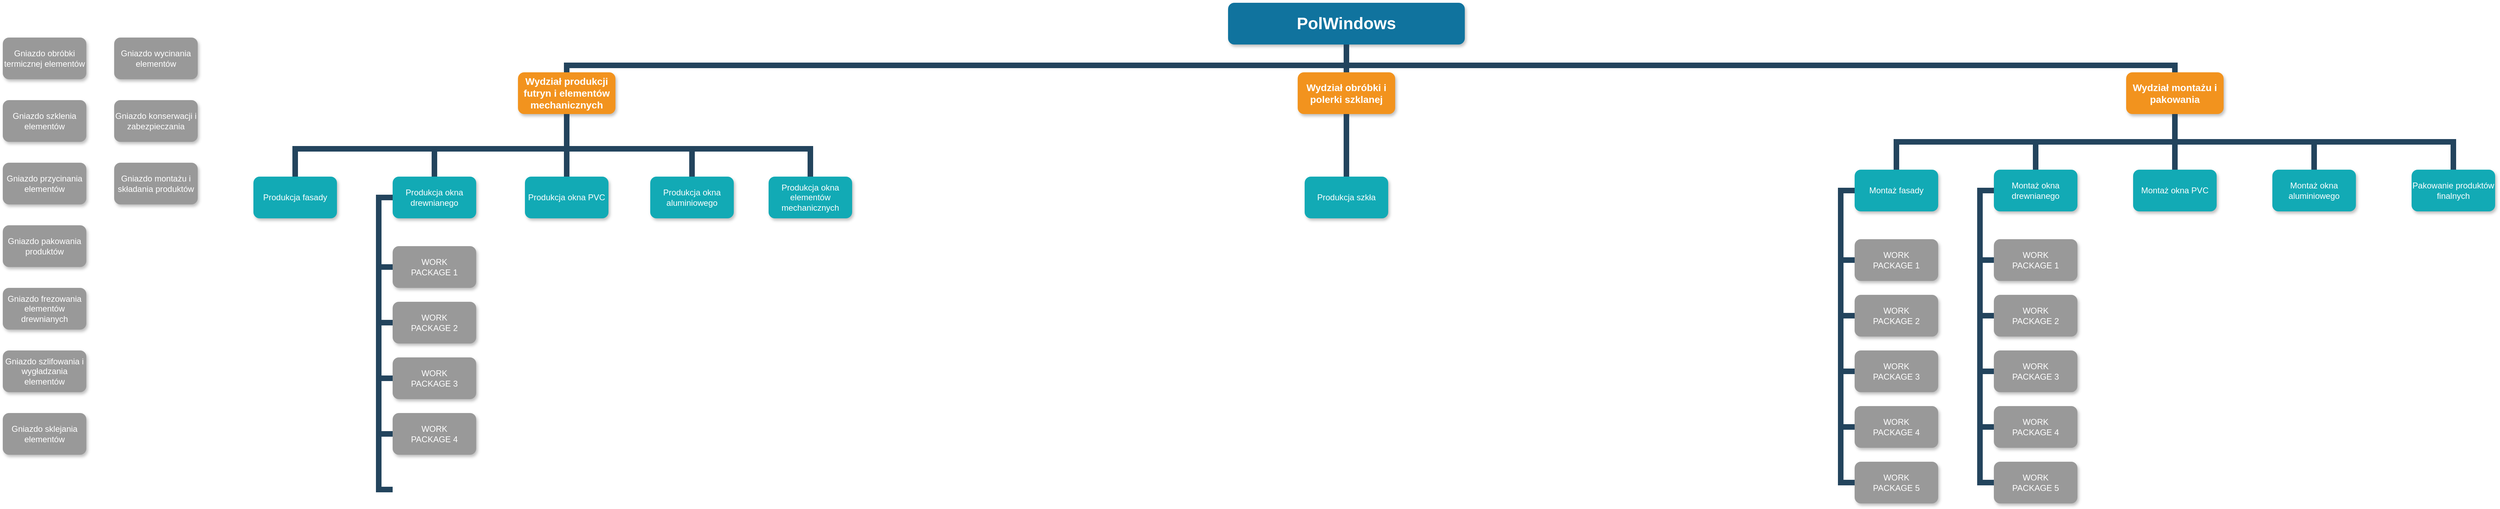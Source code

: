<mxfile version="17.1.2" type="github">
  <diagram name="Page-1" id="64c3da0e-402f-94eb-ee01-a36477274f13">
    <mxGraphModel dx="2354" dy="662" grid="1" gridSize="10" guides="1" tooltips="1" connect="1" arrows="1" fold="1" page="1" pageScale="1" pageWidth="1169" pageHeight="826" background="none" math="0" shadow="0">
      <root>
        <mxCell id="0" />
        <mxCell id="1" parent="0" />
        <mxCell id="2" value="PolWindows" style="whiteSpace=wrap;rounded=1;shadow=1;fillColor=#10739E;strokeColor=none;fontColor=#FFFFFF;fontStyle=1;fontSize=24" parent="1" vertex="1">
          <mxGeometry x="1000" y="50" width="340" height="60" as="geometry" />
        </mxCell>
        <mxCell id="3" value="Wydział produkcji futryn i elementów mechanicznych" style="whiteSpace=wrap;rounded=1;fillColor=#F2931E;strokeColor=none;shadow=1;fontColor=#FFFFFF;fontStyle=1;fontSize=14" parent="1" vertex="1">
          <mxGeometry x="-20" y="150.0" width="140" height="60" as="geometry" />
        </mxCell>
        <mxCell id="4" value="Wydział obróbki i polerki szklanej" style="whiteSpace=wrap;rounded=1;fillColor=#F2931E;strokeColor=none;shadow=1;fontColor=#FFFFFF;fontStyle=1;fontSize=14" parent="1" vertex="1">
          <mxGeometry x="1100" y="150.0" width="140" height="60" as="geometry" />
        </mxCell>
        <mxCell id="6" value="Wydział montażu i pakowania" style="whiteSpace=wrap;rounded=1;fillColor=#F2931E;strokeColor=none;shadow=1;fontColor=#FFFFFF;fontStyle=1;fontSize=14" parent="1" vertex="1">
          <mxGeometry x="2290" y="150.0" width="140" height="60" as="geometry" />
        </mxCell>
        <mxCell id="10" value="Produkcja fasady" style="whiteSpace=wrap;rounded=1;fillColor=#12AAB5;strokeColor=none;shadow=1;fontColor=#FFFFFF;" parent="1" vertex="1">
          <mxGeometry x="-400" y="300.0" width="120" height="60" as="geometry" />
        </mxCell>
        <mxCell id="12" value="Produkcja okna drewnianego" style="whiteSpace=wrap;rounded=1;fillColor=#12AAB5;strokeColor=none;shadow=1;fontColor=#FFFFFF;" parent="1" vertex="1">
          <mxGeometry x="-200" y="300.0" width="120" height="60" as="geometry" />
        </mxCell>
        <mxCell id="23" value="Gniazdo obróbki termicznej elementów" style="whiteSpace=wrap;rounded=1;fillColor=#999999;strokeColor=none;shadow=1;fontColor=#FFFFFF;fontStyle=0" parent="1" vertex="1">
          <mxGeometry x="-760" y="100.0" width="120" height="60" as="geometry" />
        </mxCell>
        <mxCell id="24" value="Gniazdo szklenia elementów" style="whiteSpace=wrap;rounded=1;fillColor=#999999;strokeColor=none;shadow=1;fontColor=#FFFFFF;fontStyle=0" parent="1" vertex="1">
          <mxGeometry x="-760.0" y="190.0" width="120" height="60" as="geometry" />
        </mxCell>
        <mxCell id="25" value="Gniazdo przycinania elementów" style="whiteSpace=wrap;rounded=1;fillColor=#999999;strokeColor=none;shadow=1;fontColor=#FFFFFF;fontStyle=0" parent="1" vertex="1">
          <mxGeometry x="-760" y="280.0" width="120" height="60" as="geometry" />
        </mxCell>
        <mxCell id="26" value="Gniazdo pakowania produktów" style="whiteSpace=wrap;rounded=1;fillColor=#999999;strokeColor=none;shadow=1;fontColor=#FFFFFF;fontStyle=0" parent="1" vertex="1">
          <mxGeometry x="-760.0" y="370.0" width="120" height="60" as="geometry" />
        </mxCell>
        <mxCell id="38" value="WORK&#xa;PACKAGE 1" style="whiteSpace=wrap;rounded=1;fillColor=#999999;strokeColor=none;shadow=1;fontColor=#FFFFFF;fontStyle=0" parent="1" vertex="1">
          <mxGeometry x="-200.0" y="400.0" width="120" height="60" as="geometry" />
        </mxCell>
        <mxCell id="39" value="WORK&#xa;PACKAGE 2" style="whiteSpace=wrap;rounded=1;fillColor=#999999;strokeColor=none;shadow=1;fontColor=#FFFFFF;fontStyle=0" parent="1" vertex="1">
          <mxGeometry x="-200.0" y="480.0" width="120" height="60" as="geometry" />
        </mxCell>
        <mxCell id="40" value="WORK&#xa;PACKAGE 3" style="whiteSpace=wrap;rounded=1;fillColor=#999999;strokeColor=none;shadow=1;fontColor=#FFFFFF;fontStyle=0" parent="1" vertex="1">
          <mxGeometry x="-200.0" y="560.0" width="120" height="60" as="geometry" />
        </mxCell>
        <mxCell id="41" value="WORK&#xa;PACKAGE 4" style="whiteSpace=wrap;rounded=1;fillColor=#999999;strokeColor=none;shadow=1;fontColor=#FFFFFF;fontStyle=0" parent="1" vertex="1">
          <mxGeometry x="-200.0" y="640.0" width="120" height="60" as="geometry" />
        </mxCell>
        <mxCell id="103" value="" style="edgeStyle=elbowEdgeStyle;elbow=vertical;rounded=0;fontColor=#000000;endArrow=none;endFill=0;strokeWidth=8;strokeColor=#23445D;" parent="1" source="3" target="10" edge="1">
          <mxGeometry width="100" height="100" relative="1" as="geometry">
            <mxPoint x="-450" y="290" as="sourcePoint" />
            <mxPoint x="-350" y="190" as="targetPoint" />
            <Array as="points">
              <mxPoint x="-170" y="260" />
            </Array>
          </mxGeometry>
        </mxCell>
        <mxCell id="104" value="" style="edgeStyle=elbowEdgeStyle;elbow=vertical;rounded=0;fontColor=#000000;endArrow=none;endFill=0;strokeWidth=8;strokeColor=#23445D;" parent="1" source="3" target="12" edge="1">
          <mxGeometry width="100" height="100" relative="1" as="geometry">
            <mxPoint x="-110" y="290" as="sourcePoint" />
            <mxPoint x="-10" y="190" as="targetPoint" />
            <Array as="points">
              <mxPoint x="50" y="260" />
              <mxPoint x="50" y="255" />
            </Array>
          </mxGeometry>
        </mxCell>
        <mxCell id="111" value="" style="edgeStyle=elbowEdgeStyle;elbow=horizontal;rounded=0;fontColor=#000000;endArrow=none;endFill=0;strokeWidth=8;strokeColor=#23445D;" parent="1" target="38" edge="1">
          <mxGeometry width="100" height="100" relative="1" as="geometry">
            <mxPoint x="-210" y="330.0" as="sourcePoint" />
            <mxPoint x="-210" y="430.0" as="targetPoint" />
            <Array as="points">
              <mxPoint x="-220" y="380" />
            </Array>
          </mxGeometry>
        </mxCell>
        <mxCell id="112" value="" style="edgeStyle=elbowEdgeStyle;elbow=horizontal;rounded=0;fontColor=#000000;endArrow=none;endFill=0;strokeWidth=8;strokeColor=#23445D;" parent="1" source="12" target="39" edge="1">
          <mxGeometry width="100" height="100" relative="1" as="geometry">
            <mxPoint x="-210" y="330.0" as="sourcePoint" />
            <mxPoint x="-210" y="510.0" as="targetPoint" />
            <Array as="points">
              <mxPoint x="-220" y="420" />
            </Array>
          </mxGeometry>
        </mxCell>
        <mxCell id="113" value="" style="edgeStyle=elbowEdgeStyle;elbow=horizontal;rounded=0;fontColor=#000000;endArrow=none;endFill=0;strokeWidth=8;strokeColor=#23445D;" parent="1" source="12" edge="1">
          <mxGeometry width="100" height="100" relative="1" as="geometry">
            <mxPoint x="-210" y="330.0" as="sourcePoint" />
            <mxPoint x="-200" y="750" as="targetPoint" />
            <Array as="points">
              <mxPoint x="-220" y="540" />
            </Array>
          </mxGeometry>
        </mxCell>
        <mxCell id="114" value="" style="edgeStyle=elbowEdgeStyle;elbow=horizontal;rounded=0;fontColor=#000000;endArrow=none;endFill=0;strokeWidth=8;strokeColor=#23445D;" parent="1" source="12" target="41" edge="1">
          <mxGeometry width="100" height="100" relative="1" as="geometry">
            <mxPoint x="-210" y="330.0" as="sourcePoint" />
            <mxPoint x="-210.0" y="670.0" as="targetPoint" />
            <Array as="points">
              <mxPoint x="-220" y="500" />
            </Array>
          </mxGeometry>
        </mxCell>
        <mxCell id="115" value="" style="edgeStyle=elbowEdgeStyle;elbow=horizontal;rounded=0;fontColor=#000000;endArrow=none;endFill=0;strokeWidth=8;strokeColor=#23445D;" parent="1" source="12" target="40" edge="1">
          <mxGeometry width="100" height="100" relative="1" as="geometry">
            <mxPoint x="-210" y="330.0" as="sourcePoint" />
            <mxPoint x="-210" y="590.0" as="targetPoint" />
            <Array as="points">
              <mxPoint x="-220" y="460" />
            </Array>
          </mxGeometry>
        </mxCell>
        <mxCell id="133" value="Montaż fasady" style="whiteSpace=wrap;rounded=1;fillColor=#12AAB5;strokeColor=none;shadow=1;fontColor=#FFFFFF;" parent="1" vertex="1">
          <mxGeometry x="1900.0" y="290.0" width="120" height="60" as="geometry" />
        </mxCell>
        <mxCell id="134" value="Montaż okna drewnianego" style="whiteSpace=wrap;rounded=1;fillColor=#12AAB5;strokeColor=none;shadow=1;fontColor=#FFFFFF;" parent="1" vertex="1">
          <mxGeometry x="2100" y="290.0" width="120" height="60" as="geometry" />
        </mxCell>
        <mxCell id="135" value="WORK&#xa;PACKAGE 1" style="whiteSpace=wrap;rounded=1;fillColor=#999999;strokeColor=none;shadow=1;fontColor=#FFFFFF;fontStyle=0" parent="1" vertex="1">
          <mxGeometry x="1900.0" y="390.0" width="120" height="60" as="geometry" />
        </mxCell>
        <mxCell id="136" value="WORK&#xa;PACKAGE 2" style="whiteSpace=wrap;rounded=1;fillColor=#999999;strokeColor=none;shadow=1;fontColor=#FFFFFF;fontStyle=0" parent="1" vertex="1">
          <mxGeometry x="1900" y="470.0" width="120" height="60" as="geometry" />
        </mxCell>
        <mxCell id="137" value="WORK&#xa;PACKAGE 3" style="whiteSpace=wrap;rounded=1;fillColor=#999999;strokeColor=none;shadow=1;fontColor=#FFFFFF;fontStyle=0" parent="1" vertex="1">
          <mxGeometry x="1900.0" y="550.0" width="120" height="60" as="geometry" />
        </mxCell>
        <mxCell id="138" value="WORK&#xa;PACKAGE 4" style="whiteSpace=wrap;rounded=1;fillColor=#999999;strokeColor=none;shadow=1;fontColor=#FFFFFF;fontStyle=0" parent="1" vertex="1">
          <mxGeometry x="1900" y="630.0" width="120" height="60" as="geometry" />
        </mxCell>
        <mxCell id="139" value="WORK&#xa;PACKAGE 5" style="whiteSpace=wrap;rounded=1;fillColor=#999999;strokeColor=none;shadow=1;fontColor=#FFFFFF;fontStyle=0" parent="1" vertex="1">
          <mxGeometry x="1900" y="710.0" width="120" height="60" as="geometry" />
        </mxCell>
        <mxCell id="140" value="WORK&#xa;PACKAGE 1" style="whiteSpace=wrap;rounded=1;fillColor=#999999;strokeColor=none;shadow=1;fontColor=#FFFFFF;fontStyle=0" parent="1" vertex="1">
          <mxGeometry x="2100.0" y="390.0" width="120" height="60" as="geometry" />
        </mxCell>
        <mxCell id="141" value="WORK&#xa;PACKAGE 2" style="whiteSpace=wrap;rounded=1;fillColor=#999999;strokeColor=none;shadow=1;fontColor=#FFFFFF;fontStyle=0" parent="1" vertex="1">
          <mxGeometry x="2100.0" y="470.0" width="120" height="60" as="geometry" />
        </mxCell>
        <mxCell id="142" value="WORK&#xa;PACKAGE 3" style="whiteSpace=wrap;rounded=1;fillColor=#999999;strokeColor=none;shadow=1;fontColor=#FFFFFF;fontStyle=0" parent="1" vertex="1">
          <mxGeometry x="2100.0" y="550.0" width="120" height="60" as="geometry" />
        </mxCell>
        <mxCell id="143" value="WORK&#xa;PACKAGE 4" style="whiteSpace=wrap;rounded=1;fillColor=#999999;strokeColor=none;shadow=1;fontColor=#FFFFFF;fontStyle=0" parent="1" vertex="1">
          <mxGeometry x="2100.0" y="630.0" width="120" height="60" as="geometry" />
        </mxCell>
        <mxCell id="144" value="WORK&#xa;PACKAGE 5" style="whiteSpace=wrap;rounded=1;fillColor=#999999;strokeColor=none;shadow=1;fontColor=#FFFFFF;fontStyle=0" parent="1" vertex="1">
          <mxGeometry x="2100" y="710.0" width="120" height="60" as="geometry" />
        </mxCell>
        <mxCell id="145" value="" style="edgeStyle=elbowEdgeStyle;elbow=horizontal;rounded=0;fontColor=#000000;endArrow=none;endFill=0;strokeWidth=8;strokeColor=#23445D;" parent="1" source="133" target="135" edge="1">
          <mxGeometry width="100" height="100" relative="1" as="geometry">
            <mxPoint x="1880" y="320.0" as="sourcePoint" />
            <mxPoint x="1890.0" y="420" as="targetPoint" />
            <Array as="points">
              <mxPoint x="1880" y="370" />
            </Array>
          </mxGeometry>
        </mxCell>
        <mxCell id="146" value="" style="edgeStyle=elbowEdgeStyle;elbow=horizontal;rounded=0;fontColor=#000000;endArrow=none;endFill=0;strokeWidth=8;strokeColor=#23445D;" parent="1" source="133" target="136" edge="1">
          <mxGeometry width="100" height="100" relative="1" as="geometry">
            <mxPoint x="1890" y="320" as="sourcePoint" />
            <mxPoint x="1890.0" y="500" as="targetPoint" />
            <Array as="points">
              <mxPoint x="1880" y="410" />
            </Array>
          </mxGeometry>
        </mxCell>
        <mxCell id="147" value="" style="edgeStyle=elbowEdgeStyle;elbow=horizontal;rounded=0;fontColor=#000000;endArrow=none;endFill=0;strokeWidth=8;strokeColor=#23445D;" parent="1" source="133" target="139" edge="1">
          <mxGeometry width="100" height="100" relative="1" as="geometry">
            <mxPoint x="1890" y="320" as="sourcePoint" />
            <mxPoint x="1890" y="740" as="targetPoint" />
            <Array as="points">
              <mxPoint x="1880" y="540" />
            </Array>
          </mxGeometry>
        </mxCell>
        <mxCell id="148" value="" style="edgeStyle=elbowEdgeStyle;elbow=horizontal;rounded=0;fontColor=#000000;endArrow=none;endFill=0;strokeWidth=8;strokeColor=#23445D;" parent="1" source="133" target="138" edge="1">
          <mxGeometry width="100" height="100" relative="1" as="geometry">
            <mxPoint x="1890" y="320" as="sourcePoint" />
            <mxPoint x="1890" y="660" as="targetPoint" />
            <Array as="points">
              <mxPoint x="1880" y="490" />
            </Array>
          </mxGeometry>
        </mxCell>
        <mxCell id="149" value="" style="edgeStyle=elbowEdgeStyle;elbow=horizontal;rounded=0;fontColor=#000000;endArrow=none;endFill=0;strokeWidth=8;strokeColor=#23445D;" parent="1" source="133" target="137" edge="1">
          <mxGeometry width="100" height="100" relative="1" as="geometry">
            <mxPoint x="1890" y="320" as="sourcePoint" />
            <mxPoint x="1890.0" y="580" as="targetPoint" />
            <Array as="points">
              <mxPoint x="1880" y="460" />
            </Array>
          </mxGeometry>
        </mxCell>
        <mxCell id="150" value="" style="edgeStyle=elbowEdgeStyle;elbow=horizontal;rounded=0;fontColor=#000000;endArrow=none;endFill=0;strokeWidth=8;strokeColor=#23445D;" parent="1" source="134" target="140" edge="1">
          <mxGeometry width="100" height="100" relative="1" as="geometry">
            <mxPoint x="2070" y="320.0" as="sourcePoint" />
            <mxPoint x="2080.0" y="420" as="targetPoint" />
            <Array as="points">
              <mxPoint x="2080" y="370" />
            </Array>
          </mxGeometry>
        </mxCell>
        <mxCell id="151" value="" style="edgeStyle=elbowEdgeStyle;elbow=horizontal;rounded=0;fontColor=#000000;endArrow=none;endFill=0;strokeWidth=8;strokeColor=#23445D;" parent="1" source="134" target="141" edge="1">
          <mxGeometry width="100" height="100" relative="1" as="geometry">
            <mxPoint x="2080" y="320" as="sourcePoint" />
            <mxPoint x="2080" y="500" as="targetPoint" />
            <Array as="points">
              <mxPoint x="2080" y="410" />
            </Array>
          </mxGeometry>
        </mxCell>
        <mxCell id="152" value="" style="edgeStyle=elbowEdgeStyle;elbow=horizontal;rounded=0;fontColor=#000000;endArrow=none;endFill=0;strokeWidth=8;strokeColor=#23445D;" parent="1" source="134" target="144" edge="1">
          <mxGeometry width="100" height="100" relative="1" as="geometry">
            <mxPoint x="2080" y="320" as="sourcePoint" />
            <mxPoint x="2080" y="740" as="targetPoint" />
            <Array as="points">
              <mxPoint x="2080" y="530" />
            </Array>
          </mxGeometry>
        </mxCell>
        <mxCell id="153" value="" style="edgeStyle=elbowEdgeStyle;elbow=horizontal;rounded=0;fontColor=#000000;endArrow=none;endFill=0;strokeWidth=8;strokeColor=#23445D;" parent="1" source="134" target="143" edge="1">
          <mxGeometry width="100" height="100" relative="1" as="geometry">
            <mxPoint x="2080" y="320" as="sourcePoint" />
            <mxPoint x="2080" y="660" as="targetPoint" />
            <Array as="points">
              <mxPoint x="2080" y="490" />
            </Array>
          </mxGeometry>
        </mxCell>
        <mxCell id="154" value="" style="edgeStyle=elbowEdgeStyle;elbow=horizontal;rounded=0;fontColor=#000000;endArrow=none;endFill=0;strokeWidth=8;strokeColor=#23445D;" parent="1" source="134" target="142" edge="1">
          <mxGeometry width="100" height="100" relative="1" as="geometry">
            <mxPoint x="2080" y="320" as="sourcePoint" />
            <mxPoint x="2080" y="580" as="targetPoint" />
            <Array as="points">
              <mxPoint x="2080" y="460" />
            </Array>
          </mxGeometry>
        </mxCell>
        <mxCell id="221" value="" style="edgeStyle=elbowEdgeStyle;elbow=vertical;rounded=0;fontColor=#000000;endArrow=none;endFill=0;strokeWidth=8;strokeColor=#23445D;" parent="1" source="6" target="133" edge="1">
          <mxGeometry width="100" height="100" relative="1" as="geometry">
            <mxPoint x="1870" y="260" as="sourcePoint" />
            <mxPoint x="1970" y="160" as="targetPoint" />
          </mxGeometry>
        </mxCell>
        <mxCell id="222" value="" style="edgeStyle=elbowEdgeStyle;elbow=vertical;rounded=0;fontColor=#000000;endArrow=none;endFill=0;strokeWidth=8;strokeColor=#23445D;" parent="1" source="6" target="134" edge="1">
          <mxGeometry width="100" height="100" relative="1" as="geometry">
            <mxPoint x="2120" y="270" as="sourcePoint" />
            <mxPoint x="2220" y="170" as="targetPoint" />
          </mxGeometry>
        </mxCell>
        <mxCell id="229" value="" style="edgeStyle=elbowEdgeStyle;elbow=vertical;rounded=0;fontColor=#000000;endArrow=none;endFill=0;strokeWidth=8;strokeColor=#23445D;" parent="1" source="2" target="3" edge="1">
          <mxGeometry width="100" height="100" relative="1" as="geometry">
            <mxPoint x="540" y="140" as="sourcePoint" />
            <mxPoint x="640" y="40" as="targetPoint" />
            <Array as="points">
              <mxPoint x="650" y="140" />
              <mxPoint x="650" y="150" />
            </Array>
          </mxGeometry>
        </mxCell>
        <mxCell id="230" value="" style="edgeStyle=elbowEdgeStyle;elbow=vertical;rounded=0;fontColor=#000000;endArrow=none;endFill=0;strokeWidth=8;strokeColor=#23445D;" parent="1" source="2" target="4" edge="1">
          <mxGeometry width="100" height="100" relative="1" as="geometry">
            <mxPoint x="550" y="150" as="sourcePoint" />
            <mxPoint x="650" y="50" as="targetPoint" />
          </mxGeometry>
        </mxCell>
        <mxCell id="234" value="" style="edgeStyle=elbowEdgeStyle;elbow=vertical;rounded=0;fontColor=#000000;endArrow=none;endFill=0;strokeWidth=8;strokeColor=#23445D;" parent="1" source="2" edge="1">
          <mxGeometry width="100" height="100" relative="1" as="geometry">
            <mxPoint x="590" y="190" as="sourcePoint" />
            <mxPoint x="2360" y="150" as="targetPoint" />
            <Array as="points">
              <mxPoint x="1770" y="140" />
            </Array>
          </mxGeometry>
        </mxCell>
        <mxCell id="9-6c7BfhoWEWpENg01it-234" value="Produkcja okna PVC" style="whiteSpace=wrap;rounded=1;fillColor=#12AAB5;strokeColor=none;shadow=1;fontColor=#FFFFFF;" vertex="1" parent="1">
          <mxGeometry x="-10" y="300.0" width="120" height="60" as="geometry" />
        </mxCell>
        <mxCell id="9-6c7BfhoWEWpENg01it-235" value="Produkcja okna aluminiowego" style="whiteSpace=wrap;rounded=1;fillColor=#12AAB5;strokeColor=none;shadow=1;fontColor=#FFFFFF;" vertex="1" parent="1">
          <mxGeometry x="170" y="300.0" width="120" height="60" as="geometry" />
        </mxCell>
        <mxCell id="9-6c7BfhoWEWpENg01it-236" value="Produkcja okna elementów mechanicznych" style="whiteSpace=wrap;rounded=1;fillColor=#12AAB5;strokeColor=none;shadow=1;fontColor=#FFFFFF;" vertex="1" parent="1">
          <mxGeometry x="340" y="300.0" width="120" height="60" as="geometry" />
        </mxCell>
        <mxCell id="9-6c7BfhoWEWpENg01it-239" value="" style="edgeStyle=elbowEdgeStyle;elbow=vertical;rounded=0;fontColor=#000000;endArrow=none;endFill=0;strokeWidth=8;strokeColor=#23445D;exitX=0.5;exitY=1;exitDx=0;exitDy=0;entryX=0.5;entryY=0;entryDx=0;entryDy=0;" edge="1" parent="1" source="3" target="9-6c7BfhoWEWpENg01it-234">
          <mxGeometry width="100" height="100" relative="1" as="geometry">
            <mxPoint x="60" y="220.0" as="sourcePoint" />
            <mxPoint x="-130" y="310" as="targetPoint" />
            <Array as="points">
              <mxPoint x="60" y="265" />
            </Array>
          </mxGeometry>
        </mxCell>
        <mxCell id="9-6c7BfhoWEWpENg01it-240" value="" style="edgeStyle=elbowEdgeStyle;elbow=vertical;rounded=0;fontColor=#000000;endArrow=none;endFill=0;strokeWidth=8;strokeColor=#23445D;entryX=0.5;entryY=0;entryDx=0;entryDy=0;" edge="1" parent="1" target="9-6c7BfhoWEWpENg01it-235">
          <mxGeometry width="100" height="100" relative="1" as="geometry">
            <mxPoint x="50" y="220" as="sourcePoint" />
            <mxPoint x="-120" y="320" as="targetPoint" />
            <Array as="points">
              <mxPoint x="70" y="260" />
              <mxPoint x="140" y="260" />
            </Array>
          </mxGeometry>
        </mxCell>
        <mxCell id="9-6c7BfhoWEWpENg01it-241" value="" style="edgeStyle=elbowEdgeStyle;elbow=vertical;rounded=0;fontColor=#000000;endArrow=none;endFill=0;strokeWidth=8;strokeColor=#23445D;entryX=0.5;entryY=0;entryDx=0;entryDy=0;" edge="1" parent="1" target="9-6c7BfhoWEWpENg01it-236">
          <mxGeometry width="100" height="100" relative="1" as="geometry">
            <mxPoint x="50" y="210" as="sourcePoint" />
            <mxPoint x="330" y="280" as="targetPoint" />
            <Array as="points">
              <mxPoint x="90" y="260" />
              <mxPoint x="230" y="250" />
            </Array>
          </mxGeometry>
        </mxCell>
        <mxCell id="9-6c7BfhoWEWpENg01it-242" value="Produkcja szkła" style="whiteSpace=wrap;rounded=1;fillColor=#12AAB5;strokeColor=none;shadow=1;fontColor=#FFFFFF;" vertex="1" parent="1">
          <mxGeometry x="1110" y="300.0" width="120" height="60" as="geometry" />
        </mxCell>
        <mxCell id="9-6c7BfhoWEWpENg01it-243" value="" style="edgeStyle=elbowEdgeStyle;elbow=vertical;rounded=0;fontColor=#000000;endArrow=none;endFill=0;strokeWidth=8;strokeColor=#23445D;exitX=0.5;exitY=1;exitDx=0;exitDy=0;entryX=0.5;entryY=0;entryDx=0;entryDy=0;" edge="1" parent="1" source="4" target="9-6c7BfhoWEWpENg01it-242">
          <mxGeometry width="100" height="100" relative="1" as="geometry">
            <mxPoint x="819" y="220" as="sourcePoint" />
            <mxPoint x="1170" y="290" as="targetPoint" />
            <Array as="points">
              <mxPoint x="1160" y="260" />
              <mxPoint x="999" y="260" />
            </Array>
          </mxGeometry>
        </mxCell>
        <mxCell id="9-6c7BfhoWEWpENg01it-245" value="Montaż okna PVC" style="whiteSpace=wrap;rounded=1;fillColor=#12AAB5;strokeColor=none;shadow=1;fontColor=#FFFFFF;" vertex="1" parent="1">
          <mxGeometry x="2300" y="290.0" width="120" height="60" as="geometry" />
        </mxCell>
        <mxCell id="9-6c7BfhoWEWpENg01it-246" value="Montaż okna aluminiowego" style="whiteSpace=wrap;rounded=1;fillColor=#12AAB5;strokeColor=none;shadow=1;fontColor=#FFFFFF;" vertex="1" parent="1">
          <mxGeometry x="2500" y="290.0" width="120" height="60" as="geometry" />
        </mxCell>
        <mxCell id="9-6c7BfhoWEWpENg01it-247" value="Pakowanie produktów finalnych" style="whiteSpace=wrap;rounded=1;fillColor=#12AAB5;strokeColor=none;shadow=1;fontColor=#FFFFFF;" vertex="1" parent="1">
          <mxGeometry x="2700" y="290.0" width="120" height="60" as="geometry" />
        </mxCell>
        <mxCell id="9-6c7BfhoWEWpENg01it-248" value="" style="edgeStyle=elbowEdgeStyle;elbow=vertical;rounded=0;fontColor=#000000;endArrow=none;endFill=0;strokeWidth=8;strokeColor=#23445D;exitX=0.5;exitY=1;exitDx=0;exitDy=0;" edge="1" parent="1" source="6">
          <mxGeometry width="100" height="100" relative="1" as="geometry">
            <mxPoint x="2260" y="220.0" as="sourcePoint" />
            <mxPoint x="2360" y="290" as="targetPoint" />
            <Array as="points">
              <mxPoint x="2310" y="255" />
            </Array>
          </mxGeometry>
        </mxCell>
        <mxCell id="9-6c7BfhoWEWpENg01it-250" value="" style="edgeStyle=elbowEdgeStyle;elbow=vertical;rounded=0;fontColor=#000000;endArrow=none;endFill=0;strokeWidth=8;strokeColor=#23445D;exitX=0.5;exitY=1;exitDx=0;exitDy=0;" edge="1" parent="1" source="6">
          <mxGeometry width="100" height="100" relative="1" as="geometry">
            <mxPoint x="2660" y="220.0" as="sourcePoint" />
            <mxPoint x="2760" y="290" as="targetPoint" />
          </mxGeometry>
        </mxCell>
        <mxCell id="9-6c7BfhoWEWpENg01it-252" value="" style="edgeStyle=elbowEdgeStyle;elbow=vertical;rounded=0;fontColor=#000000;endArrow=none;endFill=0;strokeWidth=8;strokeColor=#23445D;exitX=0.5;exitY=1;exitDx=0;exitDy=0;entryX=0.5;entryY=0;entryDx=0;entryDy=0;" edge="1" parent="1" source="6" target="9-6c7BfhoWEWpENg01it-246">
          <mxGeometry width="100" height="100" relative="1" as="geometry">
            <mxPoint x="2370" y="220.0" as="sourcePoint" />
            <mxPoint x="2770" y="300" as="targetPoint" />
          </mxGeometry>
        </mxCell>
        <mxCell id="9-6c7BfhoWEWpENg01it-253" value="Gniazdo frezowania elementów drewnianych" style="whiteSpace=wrap;rounded=1;fillColor=#999999;strokeColor=none;shadow=1;fontColor=#FFFFFF;fontStyle=0" vertex="1" parent="1">
          <mxGeometry x="-760.0" y="460.0" width="120" height="60" as="geometry" />
        </mxCell>
        <mxCell id="9-6c7BfhoWEWpENg01it-254" value="Gniazdo szlifowania i wygładzania elementów" style="whiteSpace=wrap;rounded=1;fillColor=#999999;strokeColor=none;shadow=1;fontColor=#FFFFFF;fontStyle=0" vertex="1" parent="1">
          <mxGeometry x="-760.0" y="550.0" width="120" height="60" as="geometry" />
        </mxCell>
        <mxCell id="9-6c7BfhoWEWpENg01it-255" value="Gniazdo sklejania elementów" style="whiteSpace=wrap;rounded=1;fillColor=#999999;strokeColor=none;shadow=1;fontColor=#FFFFFF;fontStyle=0" vertex="1" parent="1">
          <mxGeometry x="-760" y="640.0" width="120" height="60" as="geometry" />
        </mxCell>
        <mxCell id="9-6c7BfhoWEWpENg01it-256" value="Gniazdo wycinania elementów" style="whiteSpace=wrap;rounded=1;fillColor=#999999;strokeColor=none;shadow=1;fontColor=#FFFFFF;fontStyle=0" vertex="1" parent="1">
          <mxGeometry x="-600.0" y="100.0" width="120" height="60" as="geometry" />
        </mxCell>
        <mxCell id="9-6c7BfhoWEWpENg01it-257" value="Gniazdo konserwacji i zabezpieczania" style="whiteSpace=wrap;rounded=1;fillColor=#999999;strokeColor=none;shadow=1;fontColor=#FFFFFF;fontStyle=0" vertex="1" parent="1">
          <mxGeometry x="-600.0" y="190.0" width="120" height="60" as="geometry" />
        </mxCell>
        <mxCell id="9-6c7BfhoWEWpENg01it-258" value="Gniazdo montażu i składania produktów" style="whiteSpace=wrap;rounded=1;fillColor=#999999;strokeColor=none;shadow=1;fontColor=#FFFFFF;fontStyle=0" vertex="1" parent="1">
          <mxGeometry x="-600.0" y="280.0" width="120" height="60" as="geometry" />
        </mxCell>
      </root>
    </mxGraphModel>
  </diagram>
</mxfile>
